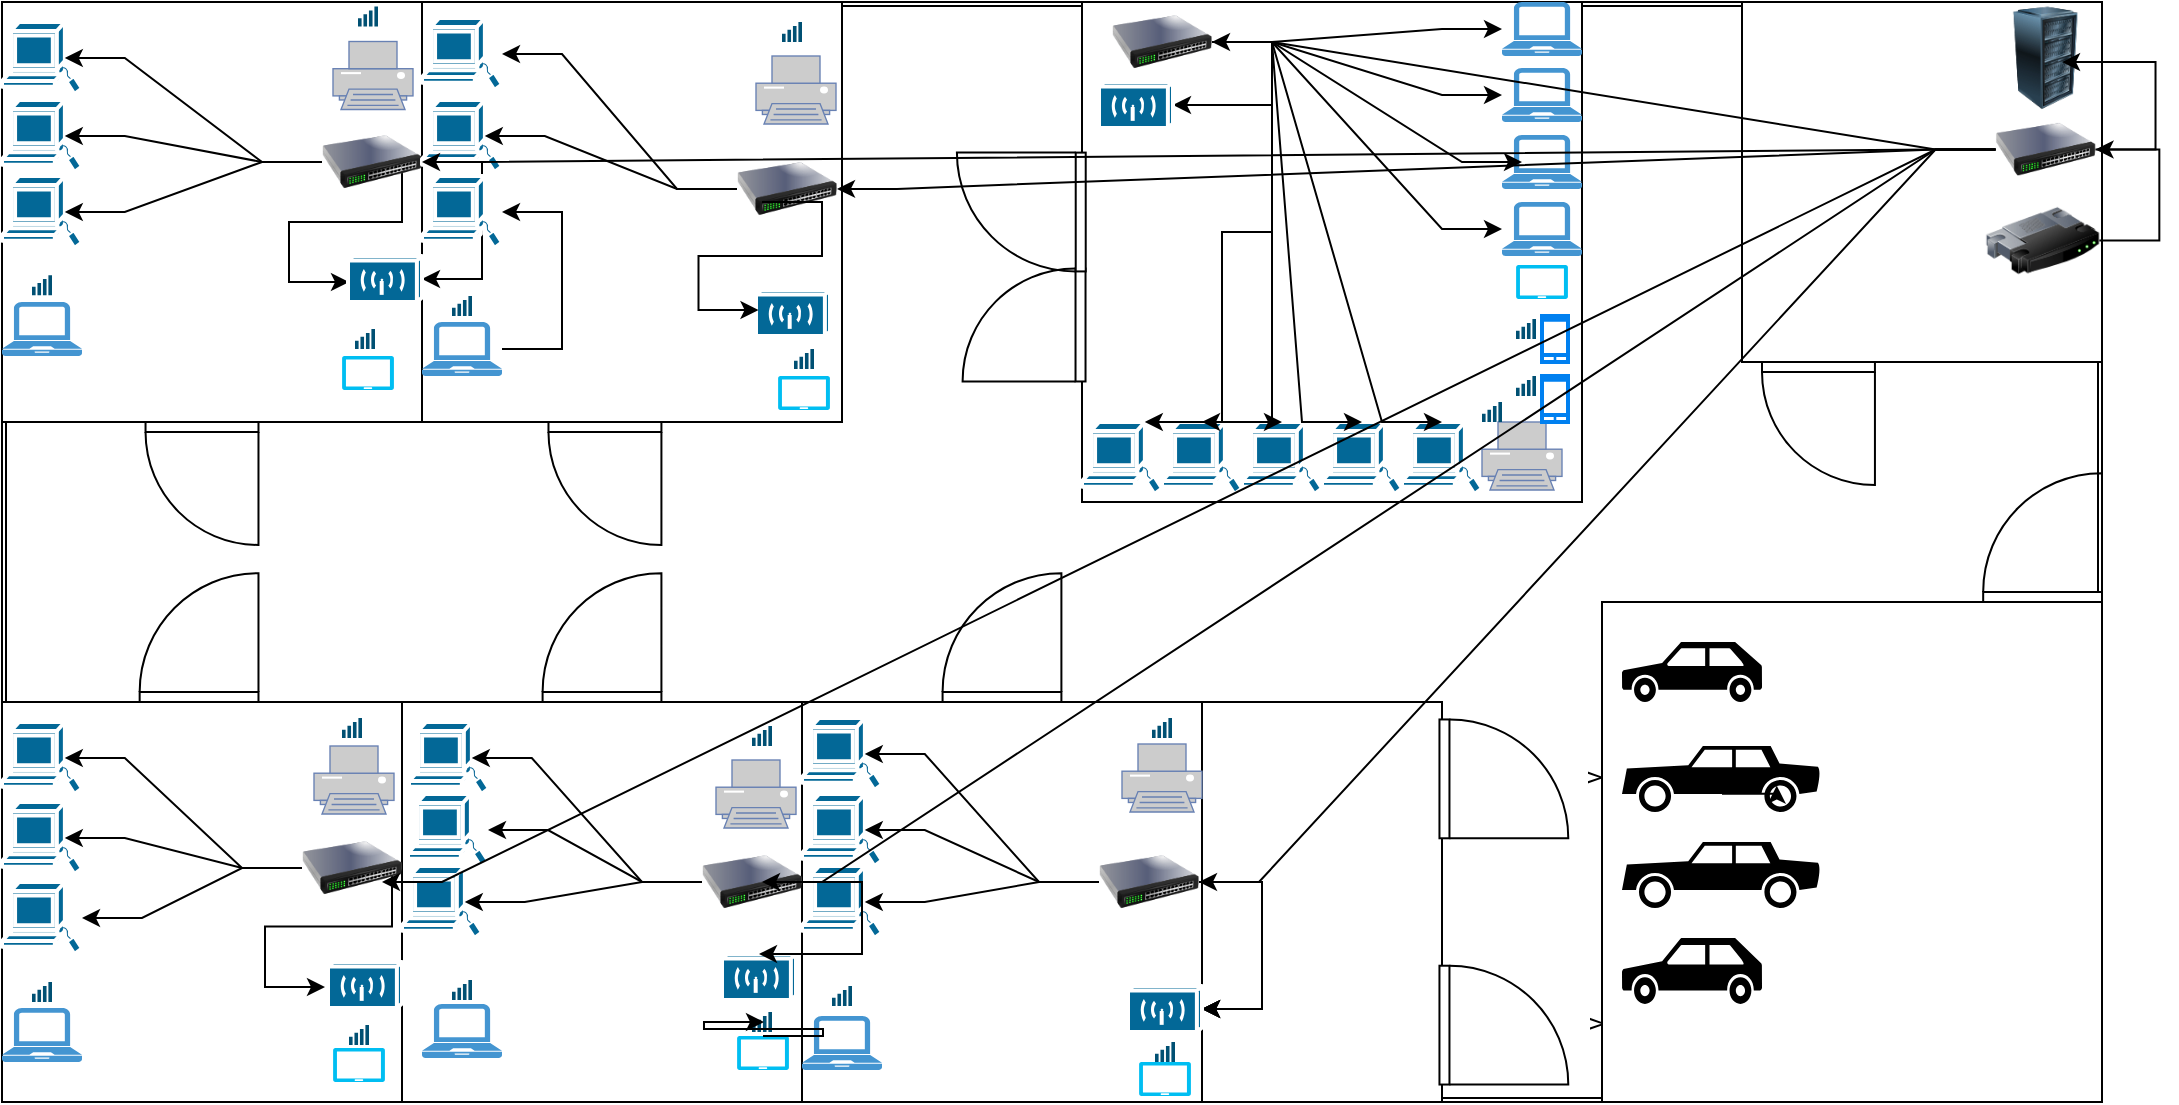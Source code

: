 <mxfile version="22.0.8" type="google">
  <diagram name="Page-1" id="7aIMYuHTMX1S-HnvlCWs">
    <mxGraphModel grid="1" page="1" gridSize="10" guides="1" tooltips="1" connect="1" arrows="1" fold="1" pageScale="1" pageWidth="827" pageHeight="1169" math="0" shadow="0">
      <root>
        <mxCell id="0" />
        <mxCell id="1" parent="0" />
        <mxCell id="0Bdln4vo-bALyRf50QNs-2" value="" style="shape=ext;double=1;rounded=0;whiteSpace=wrap;html=1;" vertex="1" parent="1">
          <mxGeometry y="500" width="1050" height="550" as="geometry" />
        </mxCell>
        <mxCell id="0Bdln4vo-bALyRf50QNs-12" value="" style="whiteSpace=wrap;html=1;aspect=fixed;" vertex="1" parent="1">
          <mxGeometry y="500" width="210" height="210" as="geometry" />
        </mxCell>
        <mxCell id="0Bdln4vo-bALyRf50QNs-21" value="" style="shape=mxgraph.cisco.computers_and_peripherals.sun_workstation;html=1;pointerEvents=1;dashed=0;fillColor=#036897;strokeColor=#ffffff;strokeWidth=2;verticalLabelPosition=bottom;verticalAlign=top;align=center;outlineConnect=0;" vertex="1" parent="1">
          <mxGeometry y="510" width="40" height="36" as="geometry" />
        </mxCell>
        <mxCell id="0Bdln4vo-bALyRf50QNs-30" value="" style="whiteSpace=wrap;html=1;aspect=fixed;" vertex="1" parent="1">
          <mxGeometry y="850" width="200" height="200" as="geometry" />
        </mxCell>
        <mxCell id="0Bdln4vo-bALyRf50QNs-31" value="" style="whiteSpace=wrap;html=1;aspect=fixed;" vertex="1" parent="1">
          <mxGeometry x="200" y="850" width="200" height="200" as="geometry" />
        </mxCell>
        <mxCell id="0Bdln4vo-bALyRf50QNs-32" value="" style="whiteSpace=wrap;html=1;aspect=fixed;" vertex="1" parent="1">
          <mxGeometry x="210" y="500" width="210" height="210" as="geometry" />
        </mxCell>
        <mxCell id="0Bdln4vo-bALyRf50QNs-33" value="" style="whiteSpace=wrap;html=1;aspect=fixed;" vertex="1" parent="1">
          <mxGeometry x="400" y="850" width="200" height="200" as="geometry" />
        </mxCell>
        <mxCell id="0Bdln4vo-bALyRf50QNs-34" value="" style="whiteSpace=wrap;html=1;aspect=fixed;" vertex="1" parent="1">
          <mxGeometry x="800" y="800" width="250" height="250" as="geometry" />
        </mxCell>
        <mxCell id="0Bdln4vo-bALyRf50QNs-35" value="" style="whiteSpace=wrap;html=1;aspect=fixed;" vertex="1" parent="1">
          <mxGeometry x="870" y="500" width="180" height="180" as="geometry" />
        </mxCell>
        <mxCell id="0Bdln4vo-bALyRf50QNs-36" value="" style="whiteSpace=wrap;html=1;aspect=fixed;" vertex="1" parent="1">
          <mxGeometry x="540" y="500" width="250" height="250" as="geometry" />
        </mxCell>
        <mxCell id="0Bdln4vo-bALyRf50QNs-37" value="" style="shape=mxgraph.cisco.computers_and_peripherals.sun_workstation;html=1;pointerEvents=1;dashed=0;fillColor=#036897;strokeColor=#ffffff;strokeWidth=2;verticalLabelPosition=bottom;verticalAlign=top;align=center;outlineConnect=0;" vertex="1" parent="1">
          <mxGeometry y="549" width="40" height="36" as="geometry" />
        </mxCell>
        <mxCell id="0Bdln4vo-bALyRf50QNs-38" value="" style="shape=mxgraph.cisco.computers_and_peripherals.sun_workstation;html=1;pointerEvents=1;dashed=0;fillColor=#036897;strokeColor=#ffffff;strokeWidth=2;verticalLabelPosition=bottom;verticalAlign=top;align=center;outlineConnect=0;" vertex="1" parent="1">
          <mxGeometry y="587" width="40" height="36" as="geometry" />
        </mxCell>
        <mxCell id="0Bdln4vo-bALyRf50QNs-40" value="" style="rounded=0;whiteSpace=wrap;html=1;" vertex="1" parent="1">
          <mxGeometry x="600" y="850" width="120" height="200" as="geometry" />
        </mxCell>
        <mxCell id="0Bdln4vo-bALyRf50QNs-41" value="" style="pointerEvents=1;shadow=0;dashed=0;html=1;strokeColor=none;fillColor=#4495D1;labelPosition=center;verticalLabelPosition=bottom;verticalAlign=top;align=center;outlineConnect=0;shape=mxgraph.veeam.laptop;" vertex="1" parent="1">
          <mxGeometry y="650" width="40" height="27" as="geometry" />
        </mxCell>
        <mxCell id="0Bdln4vo-bALyRf50QNs-42" value="" style="fontColor=#0066CC;verticalAlign=top;verticalLabelPosition=bottom;labelPosition=center;align=center;html=1;outlineConnect=0;fillColor=#CCCCCC;strokeColor=#6881B3;gradientColor=none;gradientDirection=north;strokeWidth=2;shape=mxgraph.networks.printer;" vertex="1" parent="1">
          <mxGeometry x="165.5" y="519.75" width="40" height="34" as="geometry" />
        </mxCell>
        <mxCell id="0Bdln4vo-bALyRf50QNs-159" value="" style="edgeStyle=entityRelationEdgeStyle;rounded=0;orthogonalLoop=1;jettySize=auto;html=1;" edge="1" parent="1">
          <mxGeometry relative="1" as="geometry">
            <mxPoint x="170" y="580" as="sourcePoint" />
            <mxPoint x="173.5" y="640" as="targetPoint" />
          </mxGeometry>
        </mxCell>
        <mxCell id="0Bdln4vo-bALyRf50QNs-166" value="" style="edgeStyle=entityRelationEdgeStyle;rounded=0;orthogonalLoop=1;jettySize=auto;html=1;" edge="1" parent="1" source="0Bdln4vo-bALyRf50QNs-43" target="0Bdln4vo-bALyRf50QNs-162">
          <mxGeometry relative="1" as="geometry" />
        </mxCell>
        <mxCell id="0Bdln4vo-bALyRf50QNs-43" value="" style="image;html=1;image=img/lib/clip_art/networking/Switch_128x128.png" vertex="1" parent="1">
          <mxGeometry x="160" y="560" width="50" height="40" as="geometry" />
        </mxCell>
        <mxCell id="0Bdln4vo-bALyRf50QNs-44" value="" style="shape=mxgraph.cisco.wireless.wireless_transport;html=1;pointerEvents=1;dashed=0;fillColor=#036897;strokeColor=#ffffff;strokeWidth=2;verticalLabelPosition=bottom;verticalAlign=top;align=center;outlineConnect=0;" vertex="1" parent="1">
          <mxGeometry x="163" y="980" width="37" height="23" as="geometry" />
        </mxCell>
        <mxCell id="0Bdln4vo-bALyRf50QNs-45" value="" style="verticalLabelPosition=bottom;html=1;verticalAlign=top;align=center;strokeColor=none;fillColor=#00BEF2;shape=mxgraph.azure.tablet;pointerEvents=1;" vertex="1" parent="1">
          <mxGeometry x="170" y="677" width="26" height="17" as="geometry" />
        </mxCell>
        <mxCell id="0Bdln4vo-bALyRf50QNs-48" value="" style="shape=mxgraph.cisco.computers_and_peripherals.sun_workstation;html=1;pointerEvents=1;dashed=0;fillColor=#036897;strokeColor=#ffffff;strokeWidth=2;verticalLabelPosition=bottom;verticalAlign=top;align=center;outlineConnect=0;" vertex="1" parent="1">
          <mxGeometry y="860" width="40" height="36" as="geometry" />
        </mxCell>
        <mxCell id="0Bdln4vo-bALyRf50QNs-49" value="" style="shape=mxgraph.cisco.computers_and_peripherals.sun_workstation;html=1;pointerEvents=1;dashed=0;fillColor=#036897;strokeColor=#ffffff;strokeWidth=2;verticalLabelPosition=bottom;verticalAlign=top;align=center;outlineConnect=0;" vertex="1" parent="1">
          <mxGeometry y="900" width="40" height="36" as="geometry" />
        </mxCell>
        <mxCell id="0Bdln4vo-bALyRf50QNs-50" value="" style="shape=mxgraph.cisco.computers_and_peripherals.sun_workstation;html=1;pointerEvents=1;dashed=0;fillColor=#036897;strokeColor=#ffffff;strokeWidth=2;verticalLabelPosition=bottom;verticalAlign=top;align=center;outlineConnect=0;" vertex="1" parent="1">
          <mxGeometry y="940" width="40" height="36" as="geometry" />
        </mxCell>
        <mxCell id="0Bdln4vo-bALyRf50QNs-51" value="" style="pointerEvents=1;shadow=0;dashed=0;html=1;strokeColor=none;fillColor=#4495D1;labelPosition=center;verticalLabelPosition=bottom;verticalAlign=top;align=center;outlineConnect=0;shape=mxgraph.veeam.laptop;" vertex="1" parent="1">
          <mxGeometry y="1003" width="40" height="27" as="geometry" />
        </mxCell>
        <mxCell id="0Bdln4vo-bALyRf50QNs-52" value="" style="fontColor=#0066CC;verticalAlign=top;verticalLabelPosition=bottom;labelPosition=center;align=center;html=1;outlineConnect=0;fillColor=#CCCCCC;strokeColor=#6881B3;gradientColor=none;gradientDirection=north;strokeWidth=2;shape=mxgraph.networks.printer;" vertex="1" parent="1">
          <mxGeometry x="156" y="872" width="40" height="34" as="geometry" />
        </mxCell>
        <mxCell id="0Bdln4vo-bALyRf50QNs-167" style="edgeStyle=entityRelationEdgeStyle;rounded=0;orthogonalLoop=1;jettySize=auto;html=1;" edge="1" parent="1" source="0Bdln4vo-bALyRf50QNs-53" target="0Bdln4vo-bALyRf50QNs-50">
          <mxGeometry relative="1" as="geometry" />
        </mxCell>
        <mxCell id="0Bdln4vo-bALyRf50QNs-173" value="" style="edgeStyle=entityRelationEdgeStyle;rounded=0;orthogonalLoop=1;jettySize=auto;html=1;exitX=0.5;exitY=1;exitDx=0;exitDy=0;" edge="1" parent="1">
          <mxGeometry relative="1" as="geometry">
            <mxPoint x="165" y="932" as="sourcePoint" />
            <mxPoint x="161.5" y="992.5" as="targetPoint" />
          </mxGeometry>
        </mxCell>
        <mxCell id="0Bdln4vo-bALyRf50QNs-53" value="" style="image;html=1;image=img/lib/clip_art/networking/Switch_128x128.png" vertex="1" parent="1">
          <mxGeometry x="150" y="913" width="50" height="40" as="geometry" />
        </mxCell>
        <mxCell id="0Bdln4vo-bALyRf50QNs-57" value="" style="verticalLabelPosition=bottom;html=1;verticalAlign=top;align=center;strokeColor=none;fillColor=#00BEF2;shape=mxgraph.azure.tablet;pointerEvents=1;" vertex="1" parent="1">
          <mxGeometry x="165.5" y="1023" width="26" height="17" as="geometry" />
        </mxCell>
        <mxCell id="0Bdln4vo-bALyRf50QNs-58" value="" style="shape=mxgraph.cisco.computers_and_peripherals.sun_workstation;html=1;pointerEvents=1;dashed=0;fillColor=#036897;strokeColor=#ffffff;strokeWidth=2;verticalLabelPosition=bottom;verticalAlign=top;align=center;outlineConnect=0;" vertex="1" parent="1">
          <mxGeometry x="210" y="508" width="40" height="36" as="geometry" />
        </mxCell>
        <mxCell id="0Bdln4vo-bALyRf50QNs-59" value="" style="shape=mxgraph.cisco.computers_and_peripherals.sun_workstation;html=1;pointerEvents=1;dashed=0;fillColor=#036897;strokeColor=#ffffff;strokeWidth=2;verticalLabelPosition=bottom;verticalAlign=top;align=center;outlineConnect=0;" vertex="1" parent="1">
          <mxGeometry x="210" y="549" width="40" height="36" as="geometry" />
        </mxCell>
        <mxCell id="0Bdln4vo-bALyRf50QNs-60" value="" style="shape=mxgraph.cisco.computers_and_peripherals.sun_workstation;html=1;pointerEvents=1;dashed=0;fillColor=#036897;strokeColor=#ffffff;strokeWidth=2;verticalLabelPosition=bottom;verticalAlign=top;align=center;outlineConnect=0;" vertex="1" parent="1">
          <mxGeometry x="210" y="587" width="40" height="36" as="geometry" />
        </mxCell>
        <mxCell id="0Bdln4vo-bALyRf50QNs-229" value="" style="edgeStyle=entityRelationEdgeStyle;rounded=0;orthogonalLoop=1;jettySize=auto;html=1;" edge="1" parent="1" source="0Bdln4vo-bALyRf50QNs-61" target="0Bdln4vo-bALyRf50QNs-60">
          <mxGeometry relative="1" as="geometry" />
        </mxCell>
        <mxCell id="0Bdln4vo-bALyRf50QNs-61" value="" style="pointerEvents=1;shadow=0;dashed=0;html=1;strokeColor=none;fillColor=#4495D1;labelPosition=center;verticalLabelPosition=bottom;verticalAlign=top;align=center;outlineConnect=0;shape=mxgraph.veeam.laptop;" vertex="1" parent="1">
          <mxGeometry x="210" y="660" width="40" height="27" as="geometry" />
        </mxCell>
        <mxCell id="0Bdln4vo-bALyRf50QNs-62" value="" style="fontColor=#0066CC;verticalAlign=top;verticalLabelPosition=bottom;labelPosition=center;align=center;html=1;outlineConnect=0;fillColor=#CCCCCC;strokeColor=#6881B3;gradientColor=none;gradientDirection=north;strokeWidth=2;shape=mxgraph.networks.printer;" vertex="1" parent="1">
          <mxGeometry x="377" y="527" width="40" height="34" as="geometry" />
        </mxCell>
        <mxCell id="0Bdln4vo-bALyRf50QNs-174" style="edgeStyle=entityRelationEdgeStyle;rounded=0;orthogonalLoop=1;jettySize=auto;html=1;" edge="1" parent="1" source="0Bdln4vo-bALyRf50QNs-63" target="0Bdln4vo-bALyRf50QNs-58">
          <mxGeometry relative="1" as="geometry" />
        </mxCell>
        <mxCell id="0Bdln4vo-bALyRf50QNs-63" value="" style="image;html=1;image=img/lib/clip_art/networking/Switch_128x128.png" vertex="1" parent="1">
          <mxGeometry x="367.5" y="573.44" width="50" height="40" as="geometry" />
        </mxCell>
        <mxCell id="0Bdln4vo-bALyRf50QNs-64" value="" style="shape=mxgraph.cisco.wireless.wireless_transport;html=1;pointerEvents=1;dashed=0;fillColor=#036897;strokeColor=#ffffff;strokeWidth=2;verticalLabelPosition=bottom;verticalAlign=top;align=center;outlineConnect=0;" vertex="1" parent="1">
          <mxGeometry x="377" y="644" width="37" height="23" as="geometry" />
        </mxCell>
        <mxCell id="0Bdln4vo-bALyRf50QNs-65" value="" style="verticalLabelPosition=bottom;html=1;verticalAlign=top;align=center;strokeColor=none;fillColor=#00BEF2;shape=mxgraph.azure.tablet;pointerEvents=1;" vertex="1" parent="1">
          <mxGeometry x="388" y="687" width="26" height="17" as="geometry" />
        </mxCell>
        <mxCell id="0Bdln4vo-bALyRf50QNs-66" value="" style="shape=mxgraph.cisco.computers_and_peripherals.sun_workstation;html=1;pointerEvents=1;dashed=0;fillColor=#036897;strokeColor=#ffffff;strokeWidth=2;verticalLabelPosition=bottom;verticalAlign=top;align=center;outlineConnect=0;" vertex="1" parent="1">
          <mxGeometry x="203.5" y="860" width="40" height="36" as="geometry" />
        </mxCell>
        <mxCell id="0Bdln4vo-bALyRf50QNs-67" value="" style="shape=mxgraph.cisco.computers_and_peripherals.sun_workstation;html=1;pointerEvents=1;dashed=0;fillColor=#036897;strokeColor=#ffffff;strokeWidth=2;verticalLabelPosition=bottom;verticalAlign=top;align=center;outlineConnect=0;" vertex="1" parent="1">
          <mxGeometry x="203" y="896" width="40" height="36" as="geometry" />
        </mxCell>
        <mxCell id="0Bdln4vo-bALyRf50QNs-68" value="" style="shape=mxgraph.cisco.computers_and_peripherals.sun_workstation;html=1;pointerEvents=1;dashed=0;fillColor=#036897;strokeColor=#ffffff;strokeWidth=2;verticalLabelPosition=bottom;verticalAlign=top;align=center;outlineConnect=0;" vertex="1" parent="1">
          <mxGeometry x="200" y="932" width="40" height="36" as="geometry" />
        </mxCell>
        <mxCell id="0Bdln4vo-bALyRf50QNs-69" value="" style="pointerEvents=1;shadow=0;dashed=0;html=1;strokeColor=none;fillColor=#4495D1;labelPosition=center;verticalLabelPosition=bottom;verticalAlign=top;align=center;outlineConnect=0;shape=mxgraph.veeam.laptop;" vertex="1" parent="1">
          <mxGeometry x="210" y="1001" width="40" height="27" as="geometry" />
        </mxCell>
        <mxCell id="0Bdln4vo-bALyRf50QNs-70" value="" style="fontColor=#0066CC;verticalAlign=top;verticalLabelPosition=bottom;labelPosition=center;align=center;html=1;outlineConnect=0;fillColor=#CCCCCC;strokeColor=#6881B3;gradientColor=none;gradientDirection=north;strokeWidth=2;shape=mxgraph.networks.printer;" vertex="1" parent="1">
          <mxGeometry x="357" y="879" width="40" height="34" as="geometry" />
        </mxCell>
        <mxCell id="0Bdln4vo-bALyRf50QNs-217" style="edgeStyle=entityRelationEdgeStyle;rounded=0;orthogonalLoop=1;jettySize=auto;html=1;" edge="1" parent="1" source="0Bdln4vo-bALyRf50QNs-71" target="0Bdln4vo-bALyRf50QNs-67">
          <mxGeometry relative="1" as="geometry" />
        </mxCell>
        <mxCell id="0Bdln4vo-bALyRf50QNs-71" value="" style="image;html=1;image=img/lib/clip_art/networking/Switch_128x128.png" vertex="1" parent="1">
          <mxGeometry x="350" y="920" width="50" height="40" as="geometry" />
        </mxCell>
        <mxCell id="0Bdln4vo-bALyRf50QNs-72" value="" style="shape=mxgraph.cisco.wireless.wireless_transport;html=1;pointerEvents=1;dashed=0;fillColor=#036897;strokeColor=#ffffff;strokeWidth=2;verticalLabelPosition=bottom;verticalAlign=top;align=center;outlineConnect=0;" vertex="1" parent="1">
          <mxGeometry x="360" y="976" width="37" height="23" as="geometry" />
        </mxCell>
        <mxCell id="0Bdln4vo-bALyRf50QNs-73" value="" style="verticalLabelPosition=bottom;html=1;verticalAlign=top;align=center;strokeColor=none;fillColor=#00BEF2;shape=mxgraph.azure.tablet;pointerEvents=1;" vertex="1" parent="1">
          <mxGeometry x="367.5" y="1017" width="26" height="17" as="geometry" />
        </mxCell>
        <mxCell id="0Bdln4vo-bALyRf50QNs-74" value="" style="shape=mxgraph.cisco.computers_and_peripherals.sun_workstation;html=1;pointerEvents=1;dashed=0;fillColor=#036897;strokeColor=#ffffff;strokeWidth=2;verticalLabelPosition=bottom;verticalAlign=top;align=center;outlineConnect=0;" vertex="1" parent="1">
          <mxGeometry x="400" y="858" width="40" height="36" as="geometry" />
        </mxCell>
        <mxCell id="0Bdln4vo-bALyRf50QNs-76" value="" style="shape=mxgraph.cisco.computers_and_peripherals.sun_workstation;html=1;pointerEvents=1;dashed=0;fillColor=#036897;strokeColor=#ffffff;strokeWidth=2;verticalLabelPosition=bottom;verticalAlign=top;align=center;outlineConnect=0;" vertex="1" parent="1">
          <mxGeometry x="400" y="896" width="40" height="36" as="geometry" />
        </mxCell>
        <mxCell id="0Bdln4vo-bALyRf50QNs-77" value="" style="shape=mxgraph.cisco.computers_and_peripherals.sun_workstation;html=1;pointerEvents=1;dashed=0;fillColor=#036897;strokeColor=#ffffff;strokeWidth=2;verticalLabelPosition=bottom;verticalAlign=top;align=center;outlineConnect=0;" vertex="1" parent="1">
          <mxGeometry x="400" y="932" width="40" height="36" as="geometry" />
        </mxCell>
        <mxCell id="0Bdln4vo-bALyRf50QNs-78" value="" style="pointerEvents=1;shadow=0;dashed=0;html=1;strokeColor=none;fillColor=#4495D1;labelPosition=center;verticalLabelPosition=bottom;verticalAlign=top;align=center;outlineConnect=0;shape=mxgraph.veeam.laptop;" vertex="1" parent="1">
          <mxGeometry x="400" y="1007" width="40" height="27" as="geometry" />
        </mxCell>
        <mxCell id="0Bdln4vo-bALyRf50QNs-79" value="" style="fontColor=#0066CC;verticalAlign=top;verticalLabelPosition=bottom;labelPosition=center;align=center;html=1;outlineConnect=0;fillColor=#CCCCCC;strokeColor=#6881B3;gradientColor=none;gradientDirection=north;strokeWidth=2;shape=mxgraph.networks.printer;" vertex="1" parent="1">
          <mxGeometry x="560" y="871" width="40" height="34" as="geometry" />
        </mxCell>
        <mxCell id="0Bdln4vo-bALyRf50QNs-203" style="edgeStyle=entityRelationEdgeStyle;rounded=0;orthogonalLoop=1;jettySize=auto;html=1;" edge="1" parent="1" source="0Bdln4vo-bALyRf50QNs-80" target="0Bdln4vo-bALyRf50QNs-81">
          <mxGeometry relative="1" as="geometry" />
        </mxCell>
        <mxCell id="0Bdln4vo-bALyRf50QNs-204" style="edgeStyle=entityRelationEdgeStyle;rounded=0;orthogonalLoop=1;jettySize=auto;html=1;" edge="1" parent="1" source="0Bdln4vo-bALyRf50QNs-80" target="0Bdln4vo-bALyRf50QNs-81">
          <mxGeometry relative="1" as="geometry" />
        </mxCell>
        <mxCell id="0Bdln4vo-bALyRf50QNs-205" style="edgeStyle=entityRelationEdgeStyle;rounded=0;orthogonalLoop=1;jettySize=auto;html=1;" edge="1" parent="1" source="0Bdln4vo-bALyRf50QNs-80" target="0Bdln4vo-bALyRf50QNs-81">
          <mxGeometry relative="1" as="geometry" />
        </mxCell>
        <mxCell id="0Bdln4vo-bALyRf50QNs-206" style="edgeStyle=entityRelationEdgeStyle;rounded=0;orthogonalLoop=1;jettySize=auto;html=1;" edge="1" parent="1" source="0Bdln4vo-bALyRf50QNs-80" target="0Bdln4vo-bALyRf50QNs-81">
          <mxGeometry relative="1" as="geometry" />
        </mxCell>
        <mxCell id="0Bdln4vo-bALyRf50QNs-80" value="" style="image;html=1;image=img/lib/clip_art/networking/Switch_128x128.png" vertex="1" parent="1">
          <mxGeometry x="548.5" y="920" width="50" height="40" as="geometry" />
        </mxCell>
        <mxCell id="0Bdln4vo-bALyRf50QNs-81" value="" style="shape=mxgraph.cisco.wireless.wireless_transport;html=1;pointerEvents=1;dashed=0;fillColor=#036897;strokeColor=#ffffff;strokeWidth=2;verticalLabelPosition=bottom;verticalAlign=top;align=center;outlineConnect=0;" vertex="1" parent="1">
          <mxGeometry x="563" y="992" width="37" height="23" as="geometry" />
        </mxCell>
        <mxCell id="0Bdln4vo-bALyRf50QNs-82" value="" style="verticalLabelPosition=bottom;html=1;verticalAlign=top;align=center;strokeColor=none;fillColor=#00BEF2;shape=mxgraph.azure.tablet;pointerEvents=1;" vertex="1" parent="1">
          <mxGeometry x="568.5" y="1030" width="26" height="17" as="geometry" />
        </mxCell>
        <mxCell id="0Bdln4vo-bALyRf50QNs-84" value="" style="shape=mxgraph.signs.transportation.car_3;html=1;pointerEvents=1;fillColor=#000000;strokeColor=none;verticalLabelPosition=bottom;verticalAlign=top;align=center;" vertex="1" parent="1">
          <mxGeometry x="810" y="820" width="70" height="30" as="geometry" />
        </mxCell>
        <mxCell id="0Bdln4vo-bALyRf50QNs-85" value="" style="shape=mxgraph.signs.transportation.car_2;html=1;pointerEvents=1;fillColor=#000000;strokeColor=none;verticalLabelPosition=bottom;verticalAlign=top;align=center;" vertex="1" parent="1">
          <mxGeometry x="810" y="872" width="100" height="33" as="geometry" />
        </mxCell>
        <mxCell id="0Bdln4vo-bALyRf50QNs-86" value="" style="shape=mxgraph.signs.transportation.car_2;html=1;pointerEvents=1;fillColor=#000000;strokeColor=none;verticalLabelPosition=bottom;verticalAlign=top;align=center;" vertex="1" parent="1">
          <mxGeometry x="810" y="920" width="100" height="33" as="geometry" />
        </mxCell>
        <mxCell id="0Bdln4vo-bALyRf50QNs-87" style="edgeStyle=orthogonalEdgeStyle;rounded=0;orthogonalLoop=1;jettySize=auto;html=1;exitX=0.5;exitY=0.725;exitDx=0;exitDy=0;exitPerimeter=0;entryX=0.774;entryY=0.6;entryDx=0;entryDy=0;entryPerimeter=0;" edge="1" parent="1" source="0Bdln4vo-bALyRf50QNs-85" target="0Bdln4vo-bALyRf50QNs-85">
          <mxGeometry relative="1" as="geometry" />
        </mxCell>
        <mxCell id="0Bdln4vo-bALyRf50QNs-89" value="" style="shape=mxgraph.signs.transportation.car_3;html=1;pointerEvents=1;fillColor=#000000;strokeColor=none;verticalLabelPosition=bottom;verticalAlign=top;align=center;" vertex="1" parent="1">
          <mxGeometry x="810" y="968" width="70" height="33" as="geometry" />
        </mxCell>
        <mxCell id="0Bdln4vo-bALyRf50QNs-93" value="" style="verticalLabelPosition=bottom;html=1;verticalAlign=top;align=center;shape=mxgraph.floorplan.doorLeft;aspect=fixed;rotation=-180;" vertex="1" parent="1">
          <mxGeometry x="68.83" y="786.87" width="59.41" height="63.13" as="geometry" />
        </mxCell>
        <mxCell id="0Bdln4vo-bALyRf50QNs-94" value="" style="verticalLabelPosition=bottom;html=1;verticalAlign=top;align=center;shape=mxgraph.floorplan.doorRight;aspect=fixed;" vertex="1" parent="1">
          <mxGeometry x="71.77" y="710" width="56.47" height="60" as="geometry" />
        </mxCell>
        <mxCell id="0Bdln4vo-bALyRf50QNs-95" value="" style="verticalLabelPosition=bottom;html=1;verticalAlign=top;align=center;shape=mxgraph.floorplan.doorLeft;aspect=fixed;rotation=-180;" vertex="1" parent="1">
          <mxGeometry x="270.3" y="786.87" width="59.41" height="63.13" as="geometry" />
        </mxCell>
        <mxCell id="0Bdln4vo-bALyRf50QNs-96" value="" style="verticalLabelPosition=bottom;html=1;verticalAlign=top;align=center;shape=mxgraph.floorplan.doorLeft;aspect=fixed;rotation=-180;" vertex="1" parent="1">
          <mxGeometry x="470.29" y="786.87" width="59.41" height="63.13" as="geometry" />
        </mxCell>
        <mxCell id="0Bdln4vo-bALyRf50QNs-97" value="" style="verticalLabelPosition=bottom;html=1;verticalAlign=top;align=center;shape=mxgraph.floorplan.doorRight;aspect=fixed;" vertex="1" parent="1">
          <mxGeometry x="273.24" y="710" width="56.47" height="60" as="geometry" />
        </mxCell>
        <mxCell id="0Bdln4vo-bALyRf50QNs-99" value="" style="verticalLabelPosition=bottom;html=1;verticalAlign=top;align=center;shape=mxgraph.floorplan.doorRight;aspect=fixed;" vertex="1" parent="1">
          <mxGeometry x="880" y="680" width="56.47" height="60" as="geometry" />
        </mxCell>
        <mxCell id="0Bdln4vo-bALyRf50QNs-100" value="" style="verticalLabelPosition=bottom;html=1;verticalAlign=top;align=center;shape=mxgraph.floorplan.doorLeft;aspect=fixed;rotation=-180;" vertex="1" parent="1">
          <mxGeometry x="990.59" y="736.87" width="59.41" height="63.13" as="geometry" />
        </mxCell>
        <mxCell id="0Bdln4vo-bALyRf50QNs-101" value="" style="verticalLabelPosition=bottom;html=1;verticalAlign=top;align=center;shape=mxgraph.floorplan.doorRight;aspect=fixed;rotation=90;" vertex="1" parent="1">
          <mxGeometry x="483.53" y="631.5" width="56.47" height="60" as="geometry" />
        </mxCell>
        <mxCell id="0Bdln4vo-bALyRf50QNs-105" value="" style="verticalLabelPosition=bottom;html=1;verticalAlign=top;align=center;shape=mxgraph.floorplan.doorLeft;aspect=fixed;rotation=90;" vertex="1" parent="1">
          <mxGeometry x="480.59" y="573.44" width="59.41" height="63.13" as="geometry" />
        </mxCell>
        <mxCell id="0Bdln4vo-bALyRf50QNs-106" value="" style="shape=mxgraph.cisco.computers_and_peripherals.sun_workstation;html=1;pointerEvents=1;dashed=0;fillColor=#036897;strokeColor=#ffffff;strokeWidth=2;verticalLabelPosition=bottom;verticalAlign=top;align=center;outlineConnect=0;" vertex="1" parent="1">
          <mxGeometry x="700" y="710" width="40" height="36" as="geometry" />
        </mxCell>
        <mxCell id="0Bdln4vo-bALyRf50QNs-107" value="" style="shape=mxgraph.cisco.computers_and_peripherals.sun_workstation;html=1;pointerEvents=1;dashed=0;fillColor=#036897;strokeColor=#ffffff;strokeWidth=2;verticalLabelPosition=bottom;verticalAlign=top;align=center;outlineConnect=0;" vertex="1" parent="1">
          <mxGeometry x="660" y="710" width="40" height="36" as="geometry" />
        </mxCell>
        <mxCell id="0Bdln4vo-bALyRf50QNs-108" value="" style="shape=mxgraph.cisco.computers_and_peripherals.sun_workstation;html=1;pointerEvents=1;dashed=0;fillColor=#036897;strokeColor=#ffffff;strokeWidth=2;verticalLabelPosition=bottom;verticalAlign=top;align=center;outlineConnect=0;" vertex="1" parent="1">
          <mxGeometry x="620" y="710" width="40" height="36" as="geometry" />
        </mxCell>
        <mxCell id="0Bdln4vo-bALyRf50QNs-109" value="" style="shape=mxgraph.cisco.computers_and_peripherals.sun_workstation;html=1;pointerEvents=1;dashed=0;fillColor=#036897;strokeColor=#ffffff;strokeWidth=2;verticalLabelPosition=bottom;verticalAlign=top;align=center;outlineConnect=0;" vertex="1" parent="1">
          <mxGeometry x="580" y="710" width="40" height="36" as="geometry" />
        </mxCell>
        <mxCell id="0Bdln4vo-bALyRf50QNs-110" value="" style="shape=mxgraph.cisco.computers_and_peripherals.sun_workstation;html=1;pointerEvents=1;dashed=0;fillColor=#036897;strokeColor=#ffffff;strokeWidth=2;verticalLabelPosition=bottom;verticalAlign=top;align=center;outlineConnect=0;" vertex="1" parent="1">
          <mxGeometry x="540" y="710" width="40" height="36" as="geometry" />
        </mxCell>
        <mxCell id="0Bdln4vo-bALyRf50QNs-112" value="" style="fontColor=#0066CC;verticalAlign=top;verticalLabelPosition=bottom;labelPosition=center;align=center;html=1;outlineConnect=0;fillColor=#CCCCCC;strokeColor=#6881B3;gradientColor=none;gradientDirection=north;strokeWidth=2;shape=mxgraph.networks.printer;" vertex="1" parent="1">
          <mxGeometry x="740" y="710" width="40" height="34" as="geometry" />
        </mxCell>
        <mxCell id="0Bdln4vo-bALyRf50QNs-113" value="" style="pointerEvents=1;shadow=0;dashed=0;html=1;strokeColor=none;fillColor=#4495D1;labelPosition=center;verticalLabelPosition=bottom;verticalAlign=top;align=center;outlineConnect=0;shape=mxgraph.veeam.laptop;" vertex="1" parent="1">
          <mxGeometry x="750" y="500" width="40" height="27" as="geometry" />
        </mxCell>
        <mxCell id="0Bdln4vo-bALyRf50QNs-114" value="" style="pointerEvents=1;shadow=0;dashed=0;html=1;strokeColor=none;fillColor=#4495D1;labelPosition=center;verticalLabelPosition=bottom;verticalAlign=top;align=center;outlineConnect=0;shape=mxgraph.veeam.laptop;" vertex="1" parent="1">
          <mxGeometry x="750" y="533" width="40" height="27" as="geometry" />
        </mxCell>
        <mxCell id="0Bdln4vo-bALyRf50QNs-115" value="" style="pointerEvents=1;shadow=0;dashed=0;html=1;strokeColor=none;fillColor=#4495D1;labelPosition=center;verticalLabelPosition=bottom;verticalAlign=top;align=center;outlineConnect=0;shape=mxgraph.veeam.laptop;" vertex="1" parent="1">
          <mxGeometry x="750" y="566.5" width="40" height="27" as="geometry" />
        </mxCell>
        <mxCell id="0Bdln4vo-bALyRf50QNs-116" value="" style="pointerEvents=1;shadow=0;dashed=0;html=1;strokeColor=none;fillColor=#4495D1;labelPosition=center;verticalLabelPosition=bottom;verticalAlign=top;align=center;outlineConnect=0;shape=mxgraph.veeam.laptop;" vertex="1" parent="1">
          <mxGeometry x="750" y="600" width="40" height="27" as="geometry" />
        </mxCell>
        <mxCell id="0Bdln4vo-bALyRf50QNs-117" value="v" style="verticalLabelPosition=bottom;html=1;verticalAlign=top;align=center;shape=mxgraph.floorplan.doorLeft;aspect=fixed;rotation=-90;" vertex="1" parent="1">
          <mxGeometry x="720.59" y="856.87" width="59.41" height="63.13" as="geometry" />
        </mxCell>
        <mxCell id="0Bdln4vo-bALyRf50QNs-118" value="v" style="verticalLabelPosition=bottom;html=1;verticalAlign=top;align=center;shape=mxgraph.floorplan.doorLeft;aspect=fixed;rotation=-90;" vertex="1" parent="1">
          <mxGeometry x="720.59" y="980.0" width="59.41" height="63.13" as="geometry" />
        </mxCell>
        <mxCell id="0Bdln4vo-bALyRf50QNs-120" value="" style="shape=image;html=1;verticalAlign=top;verticalLabelPosition=bottom;labelBackgroundColor=#ffffff;imageAspect=0;aspect=fixed;image=https://cdn4.iconfinder.com/data/icons/aiga-symbol-signs/612/aiga_toilet_women_bg-128.png" vertex="1" parent="1">
          <mxGeometry x="636.5" y="976" width="47" height="47" as="geometry" />
        </mxCell>
        <mxCell id="0Bdln4vo-bALyRf50QNs-121" value="" style="shape=image;html=1;verticalAlign=top;verticalLabelPosition=bottom;labelBackgroundColor=#ffffff;imageAspect=0;aspect=fixed;image=https://cdn4.iconfinder.com/data/icons/aiga-symbol-signs/612/aiga_toilet_men_bg-128.png" vertex="1" parent="1">
          <mxGeometry x="635.5" y="872" width="48" height="48" as="geometry" />
        </mxCell>
        <mxCell id="0Bdln4vo-bALyRf50QNs-122" value="" style="verticalLabelPosition=bottom;html=1;verticalAlign=top;align=center;strokeColor=none;fillColor=#00BEF2;shape=mxgraph.azure.tablet;pointerEvents=1;" vertex="1" parent="1">
          <mxGeometry x="757" y="631.5" width="26" height="17" as="geometry" />
        </mxCell>
        <mxCell id="0Bdln4vo-bALyRf50QNs-123" value="" style="html=1;verticalLabelPosition=bottom;align=center;labelBackgroundColor=#ffffff;verticalAlign=top;strokeWidth=2;strokeColor=#0080F0;shadow=0;dashed=0;shape=mxgraph.ios7.icons.smartphone;" vertex="1" parent="1">
          <mxGeometry x="770" y="657" width="13" height="23" as="geometry" />
        </mxCell>
        <mxCell id="0Bdln4vo-bALyRf50QNs-124" value="" style="html=1;verticalLabelPosition=bottom;align=center;labelBackgroundColor=#ffffff;verticalAlign=top;strokeWidth=2;strokeColor=#0080F0;shadow=0;dashed=0;shape=mxgraph.ios7.icons.smartphone;" vertex="1" parent="1">
          <mxGeometry x="770" y="687" width="13" height="23" as="geometry" />
        </mxCell>
        <mxCell id="0Bdln4vo-bALyRf50QNs-193" style="edgeStyle=entityRelationEdgeStyle;rounded=0;orthogonalLoop=1;jettySize=auto;html=1;" edge="1" parent="1" source="0Bdln4vo-bALyRf50QNs-125" target="0Bdln4vo-bALyRf50QNs-113">
          <mxGeometry relative="1" as="geometry" />
        </mxCell>
        <mxCell id="0Bdln4vo-bALyRf50QNs-194" style="edgeStyle=entityRelationEdgeStyle;rounded=0;orthogonalLoop=1;jettySize=auto;html=1;" edge="1" parent="1" source="0Bdln4vo-bALyRf50QNs-125" target="0Bdln4vo-bALyRf50QNs-114">
          <mxGeometry relative="1" as="geometry" />
        </mxCell>
        <mxCell id="0Bdln4vo-bALyRf50QNs-195" style="edgeStyle=entityRelationEdgeStyle;rounded=0;orthogonalLoop=1;jettySize=auto;html=1;" edge="1" parent="1" source="0Bdln4vo-bALyRf50QNs-125">
          <mxGeometry relative="1" as="geometry">
            <mxPoint x="760" y="580" as="targetPoint" />
          </mxGeometry>
        </mxCell>
        <mxCell id="0Bdln4vo-bALyRf50QNs-196" style="edgeStyle=entityRelationEdgeStyle;rounded=0;orthogonalLoop=1;jettySize=auto;html=1;" edge="1" parent="1" source="0Bdln4vo-bALyRf50QNs-125" target="0Bdln4vo-bALyRf50QNs-116">
          <mxGeometry relative="1" as="geometry" />
        </mxCell>
        <mxCell id="0Bdln4vo-bALyRf50QNs-198" style="edgeStyle=entityRelationEdgeStyle;rounded=0;orthogonalLoop=1;jettySize=auto;html=1;" edge="1" parent="1" source="0Bdln4vo-bALyRf50QNs-125" target="0Bdln4vo-bALyRf50QNs-126">
          <mxGeometry relative="1" as="geometry" />
        </mxCell>
        <mxCell id="0Bdln4vo-bALyRf50QNs-125" value="" style="image;html=1;image=img/lib/clip_art/networking/Switch_128x128.png" vertex="1" parent="1">
          <mxGeometry x="555" y="500" width="50" height="40" as="geometry" />
        </mxCell>
        <mxCell id="0Bdln4vo-bALyRf50QNs-126" value="" style="shape=mxgraph.cisco.wireless.wireless_transport;html=1;pointerEvents=1;dashed=0;fillColor=#036897;strokeColor=#ffffff;strokeWidth=2;verticalLabelPosition=bottom;verticalAlign=top;align=center;outlineConnect=0;" vertex="1" parent="1">
          <mxGeometry x="548.5" y="540" width="37" height="23" as="geometry" />
        </mxCell>
        <mxCell id="0Bdln4vo-bALyRf50QNs-180" style="edgeStyle=entityRelationEdgeStyle;rounded=0;orthogonalLoop=1;jettySize=auto;html=1;" edge="1" parent="1" source="0Bdln4vo-bALyRf50QNs-127" target="0Bdln4vo-bALyRf50QNs-43">
          <mxGeometry relative="1" as="geometry" />
        </mxCell>
        <mxCell id="0Bdln4vo-bALyRf50QNs-181" style="edgeStyle=entityRelationEdgeStyle;rounded=0;orthogonalLoop=1;jettySize=auto;html=1;entryX=1;entryY=0.5;entryDx=0;entryDy=0;" edge="1" parent="1" source="0Bdln4vo-bALyRf50QNs-127" target="0Bdln4vo-bALyRf50QNs-63">
          <mxGeometry relative="1" as="geometry" />
        </mxCell>
        <mxCell id="0Bdln4vo-bALyRf50QNs-182" style="edgeStyle=entityRelationEdgeStyle;rounded=0;orthogonalLoop=1;jettySize=auto;html=1;" edge="1" parent="1" source="0Bdln4vo-bALyRf50QNs-127" target="0Bdln4vo-bALyRf50QNs-125">
          <mxGeometry relative="1" as="geometry">
            <mxPoint x="580" y="540" as="targetPoint" />
            <Array as="points">
              <mxPoint x="580" y="540" />
              <mxPoint x="560" y="530" />
            </Array>
          </mxGeometry>
        </mxCell>
        <mxCell id="0Bdln4vo-bALyRf50QNs-183" style="edgeStyle=entityRelationEdgeStyle;rounded=0;orthogonalLoop=1;jettySize=auto;html=1;" edge="1" parent="1" source="0Bdln4vo-bALyRf50QNs-127" target="0Bdln4vo-bALyRf50QNs-80">
          <mxGeometry relative="1" as="geometry" />
        </mxCell>
        <mxCell id="0Bdln4vo-bALyRf50QNs-127" value="" style="image;html=1;image=img/lib/clip_art/networking/Switch_128x128.png" vertex="1" parent="1">
          <mxGeometry x="996.76" y="553.75" width="50" height="40" as="geometry" />
        </mxCell>
        <mxCell id="0Bdln4vo-bALyRf50QNs-128" value="" style="image;html=1;image=img/lib/clip_art/computers/Server_Rack_128x128.png" vertex="1" parent="1">
          <mxGeometry x="993.53" y="502.25" width="56.47" height="51.5" as="geometry" />
        </mxCell>
        <mxCell id="0Bdln4vo-bALyRf50QNs-191" style="edgeStyle=entityRelationEdgeStyle;rounded=0;orthogonalLoop=1;jettySize=auto;html=1;entryX=1;entryY=0.5;entryDx=0;entryDy=0;" edge="1" parent="1" source="0Bdln4vo-bALyRf50QNs-129" target="0Bdln4vo-bALyRf50QNs-127">
          <mxGeometry relative="1" as="geometry" />
        </mxCell>
        <mxCell id="0Bdln4vo-bALyRf50QNs-129" value="" style="image;html=1;image=img/lib/clip_art/networking/Router_128x128.png" vertex="1" parent="1">
          <mxGeometry x="991.91" y="598.57" width="56.76" height="41.43" as="geometry" />
        </mxCell>
        <mxCell id="0Bdln4vo-bALyRf50QNs-151" style="edgeStyle=entityRelationEdgeStyle;rounded=0;orthogonalLoop=1;jettySize=auto;html=1;entryX=0.785;entryY=0.5;entryDx=0;entryDy=0;entryPerimeter=0;" edge="1" parent="1" source="0Bdln4vo-bALyRf50QNs-43" target="0Bdln4vo-bALyRf50QNs-21">
          <mxGeometry relative="1" as="geometry" />
        </mxCell>
        <mxCell id="0Bdln4vo-bALyRf50QNs-152" style="edgeStyle=entityRelationEdgeStyle;rounded=0;orthogonalLoop=1;jettySize=auto;html=1;entryX=0.785;entryY=0.5;entryDx=0;entryDy=0;entryPerimeter=0;" edge="1" parent="1" source="0Bdln4vo-bALyRf50QNs-43" target="0Bdln4vo-bALyRf50QNs-37">
          <mxGeometry relative="1" as="geometry" />
        </mxCell>
        <mxCell id="0Bdln4vo-bALyRf50QNs-153" style="edgeStyle=entityRelationEdgeStyle;rounded=0;orthogonalLoop=1;jettySize=auto;html=1;entryX=0.785;entryY=0.5;entryDx=0;entryDy=0;entryPerimeter=0;" edge="1" parent="1" source="0Bdln4vo-bALyRf50QNs-43" target="0Bdln4vo-bALyRf50QNs-38">
          <mxGeometry relative="1" as="geometry" />
        </mxCell>
        <mxCell id="0Bdln4vo-bALyRf50QNs-162" value="" style="shape=mxgraph.cisco.wireless.wireless_transport;html=1;pointerEvents=1;dashed=0;fillColor=#036897;strokeColor=#ffffff;strokeWidth=2;verticalLabelPosition=bottom;verticalAlign=top;align=center;outlineConnect=0;" vertex="1" parent="1">
          <mxGeometry x="173" y="627" width="37" height="23" as="geometry" />
        </mxCell>
        <mxCell id="0Bdln4vo-bALyRf50QNs-168" style="edgeStyle=entityRelationEdgeStyle;rounded=0;orthogonalLoop=1;jettySize=auto;html=1;entryX=0.785;entryY=0.5;entryDx=0;entryDy=0;entryPerimeter=0;" edge="1" parent="1" source="0Bdln4vo-bALyRf50QNs-53" target="0Bdln4vo-bALyRf50QNs-49">
          <mxGeometry relative="1" as="geometry" />
        </mxCell>
        <mxCell id="0Bdln4vo-bALyRf50QNs-169" style="edgeStyle=entityRelationEdgeStyle;rounded=0;orthogonalLoop=1;jettySize=auto;html=1;entryX=0.785;entryY=0.5;entryDx=0;entryDy=0;entryPerimeter=0;" edge="1" parent="1" source="0Bdln4vo-bALyRf50QNs-53" target="0Bdln4vo-bALyRf50QNs-48">
          <mxGeometry relative="1" as="geometry" />
        </mxCell>
        <mxCell id="0Bdln4vo-bALyRf50QNs-175" style="edgeStyle=entityRelationEdgeStyle;rounded=0;orthogonalLoop=1;jettySize=auto;html=1;entryX=0.785;entryY=0.5;entryDx=0;entryDy=0;entryPerimeter=0;" edge="1" parent="1" source="0Bdln4vo-bALyRf50QNs-63" target="0Bdln4vo-bALyRf50QNs-59">
          <mxGeometry relative="1" as="geometry" />
        </mxCell>
        <mxCell id="0Bdln4vo-bALyRf50QNs-178" value="" style="edgeStyle=entityRelationEdgeStyle;rounded=0;orthogonalLoop=1;jettySize=auto;html=1;" edge="1" parent="1">
          <mxGeometry relative="1" as="geometry">
            <mxPoint x="380" y="600" as="sourcePoint" />
            <mxPoint x="378.25" y="654" as="targetPoint" />
          </mxGeometry>
        </mxCell>
        <mxCell id="0Bdln4vo-bALyRf50QNs-184" style="edgeStyle=entityRelationEdgeStyle;rounded=0;orthogonalLoop=1;jettySize=auto;html=1;entryX=0.6;entryY=0.5;entryDx=0;entryDy=0;entryPerimeter=0;" edge="1" parent="1" source="0Bdln4vo-bALyRf50QNs-127" target="0Bdln4vo-bALyRf50QNs-71">
          <mxGeometry relative="1" as="geometry" />
        </mxCell>
        <mxCell id="0Bdln4vo-bALyRf50QNs-187" style="edgeStyle=entityRelationEdgeStyle;rounded=0;orthogonalLoop=1;jettySize=auto;html=1;entryX=0.8;entryY=0.675;entryDx=0;entryDy=0;entryPerimeter=0;" edge="1" parent="1" source="0Bdln4vo-bALyRf50QNs-127" target="0Bdln4vo-bALyRf50QNs-53">
          <mxGeometry relative="1" as="geometry" />
        </mxCell>
        <mxCell id="0Bdln4vo-bALyRf50QNs-190" style="edgeStyle=entityRelationEdgeStyle;rounded=0;orthogonalLoop=1;jettySize=auto;html=1;entryX=0.646;entryY=0.539;entryDx=0;entryDy=0;entryPerimeter=0;" edge="1" parent="1" source="0Bdln4vo-bALyRf50QNs-127" target="0Bdln4vo-bALyRf50QNs-128">
          <mxGeometry relative="1" as="geometry" />
        </mxCell>
        <mxCell id="0Bdln4vo-bALyRf50QNs-192" style="edgeStyle=entityRelationEdgeStyle;rounded=0;orthogonalLoop=1;jettySize=auto;html=1;entryX=0.5;entryY=0;entryDx=0;entryDy=0;entryPerimeter=0;" edge="1" parent="1" source="0Bdln4vo-bALyRf50QNs-71" target="0Bdln4vo-bALyRf50QNs-72">
          <mxGeometry relative="1" as="geometry" />
        </mxCell>
        <mxCell id="0Bdln4vo-bALyRf50QNs-200" style="edgeStyle=entityRelationEdgeStyle;rounded=0;orthogonalLoop=1;jettySize=auto;html=1;entryX=0.785;entryY=0.5;entryDx=0;entryDy=0;entryPerimeter=0;" edge="1" parent="1" source="0Bdln4vo-bALyRf50QNs-80" target="0Bdln4vo-bALyRf50QNs-74">
          <mxGeometry relative="1" as="geometry" />
        </mxCell>
        <mxCell id="0Bdln4vo-bALyRf50QNs-201" style="edgeStyle=entityRelationEdgeStyle;rounded=0;orthogonalLoop=1;jettySize=auto;html=1;entryX=0.785;entryY=0.5;entryDx=0;entryDy=0;entryPerimeter=0;" edge="1" parent="1" source="0Bdln4vo-bALyRf50QNs-80" target="0Bdln4vo-bALyRf50QNs-76">
          <mxGeometry relative="1" as="geometry" />
        </mxCell>
        <mxCell id="0Bdln4vo-bALyRf50QNs-202" style="edgeStyle=entityRelationEdgeStyle;rounded=0;orthogonalLoop=1;jettySize=auto;html=1;entryX=0.785;entryY=0.5;entryDx=0;entryDy=0;entryPerimeter=0;" edge="1" parent="1" source="0Bdln4vo-bALyRf50QNs-80" target="0Bdln4vo-bALyRf50QNs-77">
          <mxGeometry relative="1" as="geometry" />
        </mxCell>
        <mxCell id="0Bdln4vo-bALyRf50QNs-211" style="edgeStyle=entityRelationEdgeStyle;rounded=0;orthogonalLoop=1;jettySize=auto;html=1;entryX=0.5;entryY=0;entryDx=0;entryDy=0;entryPerimeter=0;" edge="1" parent="1" source="0Bdln4vo-bALyRf50QNs-125" target="0Bdln4vo-bALyRf50QNs-106">
          <mxGeometry relative="1" as="geometry" />
        </mxCell>
        <mxCell id="0Bdln4vo-bALyRf50QNs-212" style="edgeStyle=entityRelationEdgeStyle;rounded=0;orthogonalLoop=1;jettySize=auto;html=1;entryX=0.5;entryY=0;entryDx=0;entryDy=0;entryPerimeter=0;" edge="1" parent="1" source="0Bdln4vo-bALyRf50QNs-125" target="0Bdln4vo-bALyRf50QNs-107">
          <mxGeometry relative="1" as="geometry" />
        </mxCell>
        <mxCell id="0Bdln4vo-bALyRf50QNs-213" style="edgeStyle=entityRelationEdgeStyle;rounded=0;orthogonalLoop=1;jettySize=auto;html=1;entryX=0.5;entryY=0;entryDx=0;entryDy=0;entryPerimeter=0;" edge="1" parent="1" source="0Bdln4vo-bALyRf50QNs-125" target="0Bdln4vo-bALyRf50QNs-108">
          <mxGeometry relative="1" as="geometry" />
        </mxCell>
        <mxCell id="0Bdln4vo-bALyRf50QNs-214" style="edgeStyle=entityRelationEdgeStyle;rounded=0;orthogonalLoop=1;jettySize=auto;html=1;entryX=0.5;entryY=0;entryDx=0;entryDy=0;entryPerimeter=0;" edge="1" parent="1" source="0Bdln4vo-bALyRf50QNs-125" target="0Bdln4vo-bALyRf50QNs-109">
          <mxGeometry relative="1" as="geometry" />
        </mxCell>
        <mxCell id="0Bdln4vo-bALyRf50QNs-215" style="edgeStyle=entityRelationEdgeStyle;rounded=0;orthogonalLoop=1;jettySize=auto;html=1;entryX=0.785;entryY=0;entryDx=0;entryDy=0;entryPerimeter=0;" edge="1" parent="1" source="0Bdln4vo-bALyRf50QNs-125" target="0Bdln4vo-bALyRf50QNs-110">
          <mxGeometry relative="1" as="geometry" />
        </mxCell>
        <mxCell id="0Bdln4vo-bALyRf50QNs-216" style="edgeStyle=entityRelationEdgeStyle;rounded=0;orthogonalLoop=1;jettySize=auto;html=1;entryX=0.785;entryY=0.5;entryDx=0;entryDy=0;entryPerimeter=0;" edge="1" parent="1" source="0Bdln4vo-bALyRf50QNs-71" target="0Bdln4vo-bALyRf50QNs-66">
          <mxGeometry relative="1" as="geometry" />
        </mxCell>
        <mxCell id="0Bdln4vo-bALyRf50QNs-218" style="edgeStyle=entityRelationEdgeStyle;rounded=0;orthogonalLoop=1;jettySize=auto;html=1;entryX=0.785;entryY=0.5;entryDx=0;entryDy=0;entryPerimeter=0;" edge="1" parent="1" source="0Bdln4vo-bALyRf50QNs-71" target="0Bdln4vo-bALyRf50QNs-68">
          <mxGeometry relative="1" as="geometry" />
        </mxCell>
        <mxCell id="0Bdln4vo-bALyRf50QNs-220" value="" style="points=[[0,0.58,0],[0.09,0.58,0],[0.36,0.39,0],[0.64,0.195,0],[0.91,0,0],[1,0,0],[1,0.25,0],[1,0.5,0],[1,0.75,0],[1,1,0],[0,1,0],[0.09,1,0],[0.36,1,0],[0.64,1,0],[0.91,1,0],[0,0.79,0]];verticalLabelPosition=bottom;sketch=0;html=1;verticalAlign=top;aspect=fixed;align=center;pointerEvents=1;shape=mxgraph.cisco19.wifi_indicator;fillColor=#005073;strokeColor=none;" vertex="1" parent="1">
          <mxGeometry x="15" y="636.57" width="10" height="10" as="geometry" />
        </mxCell>
        <mxCell id="0Bdln4vo-bALyRf50QNs-224" value="" style="points=[[0,0.58,0],[0.09,0.58,0],[0.36,0.39,0],[0.64,0.195,0],[0.91,0,0],[1,0,0],[1,0.25,0],[1,0.5,0],[1,0.75,0],[1,1,0],[0,1,0],[0.09,1,0],[0.36,1,0],[0.64,1,0],[0.91,1,0],[0,0.79,0]];verticalLabelPosition=bottom;sketch=0;html=1;verticalAlign=top;aspect=fixed;align=center;pointerEvents=1;shape=mxgraph.cisco19.wifi_indicator;fillColor=#005073;strokeColor=none;" vertex="1" parent="1">
          <mxGeometry x="176.5" y="663.5" width="10" height="10" as="geometry" />
        </mxCell>
        <mxCell id="0Bdln4vo-bALyRf50QNs-225" value="" style="points=[[0,0.58,0],[0.09,0.58,0],[0.36,0.39,0],[0.64,0.195,0],[0.91,0,0],[1,0,0],[1,0.25,0],[1,0.5,0],[1,0.75,0],[1,1,0],[0,1,0],[0.09,1,0],[0.36,1,0],[0.64,1,0],[0.91,1,0],[0,0.79,0]];verticalLabelPosition=bottom;sketch=0;html=1;verticalAlign=top;aspect=fixed;align=center;pointerEvents=1;shape=mxgraph.cisco19.wifi_indicator;fillColor=#005073;strokeColor=none;" vertex="1" parent="1">
          <mxGeometry x="178" y="502.25" width="10" height="10" as="geometry" />
        </mxCell>
        <mxCell id="0Bdln4vo-bALyRf50QNs-226" value="" style="points=[[0,0.58,0],[0.09,0.58,0],[0.36,0.39,0],[0.64,0.195,0],[0.91,0,0],[1,0,0],[1,0.25,0],[1,0.5,0],[1,0.75,0],[1,1,0],[0,1,0],[0.09,1,0],[0.36,1,0],[0.64,1,0],[0.91,1,0],[0,0.79,0]];verticalLabelPosition=bottom;sketch=0;html=1;verticalAlign=top;aspect=fixed;align=center;pointerEvents=1;shape=mxgraph.cisco19.wifi_indicator;fillColor=#005073;strokeColor=none;" vertex="1" parent="1">
          <mxGeometry x="225" y="647" width="10" height="10" as="geometry" />
        </mxCell>
        <mxCell id="0Bdln4vo-bALyRf50QNs-230" value="" style="points=[[0,0.58,0],[0.09,0.58,0],[0.36,0.39,0],[0.64,0.195,0],[0.91,0,0],[1,0,0],[1,0.25,0],[1,0.5,0],[1,0.75,0],[1,1,0],[0,1,0],[0.09,1,0],[0.36,1,0],[0.64,1,0],[0.91,1,0],[0,0.79,0]];verticalLabelPosition=bottom;sketch=0;html=1;verticalAlign=top;aspect=fixed;align=center;pointerEvents=1;shape=mxgraph.cisco19.wifi_indicator;fillColor=#005073;strokeColor=none;" vertex="1" parent="1">
          <mxGeometry x="396" y="673.5" width="10" height="10" as="geometry" />
        </mxCell>
        <mxCell id="0Bdln4vo-bALyRf50QNs-231" value="" style="points=[[0,0.58,0],[0.09,0.58,0],[0.36,0.39,0],[0.64,0.195,0],[0.91,0,0],[1,0,0],[1,0.25,0],[1,0.5,0],[1,0.75,0],[1,1,0],[0,1,0],[0.09,1,0],[0.36,1,0],[0.64,1,0],[0.91,1,0],[0,0.79,0]];verticalLabelPosition=bottom;sketch=0;html=1;verticalAlign=top;aspect=fixed;align=center;pointerEvents=1;shape=mxgraph.cisco19.wifi_indicator;fillColor=#005073;strokeColor=none;" vertex="1" parent="1">
          <mxGeometry x="390" y="510" width="10" height="10" as="geometry" />
        </mxCell>
        <mxCell id="0Bdln4vo-bALyRf50QNs-233" value="" style="points=[[0,0.58,0],[0.09,0.58,0],[0.36,0.39,0],[0.64,0.195,0],[0.91,0,0],[1,0,0],[1,0.25,0],[1,0.5,0],[1,0.75,0],[1,1,0],[0,1,0],[0.09,1,0],[0.36,1,0],[0.64,1,0],[0.91,1,0],[0,0.79,0]];verticalLabelPosition=bottom;sketch=0;html=1;verticalAlign=top;aspect=fixed;align=center;pointerEvents=1;shape=mxgraph.cisco19.wifi_indicator;fillColor=#005073;strokeColor=none;" vertex="1" parent="1">
          <mxGeometry x="757" y="658.5" width="10" height="10" as="geometry" />
        </mxCell>
        <mxCell id="0Bdln4vo-bALyRf50QNs-234" value="" style="points=[[0,0.58,0],[0.09,0.58,0],[0.36,0.39,0],[0.64,0.195,0],[0.91,0,0],[1,0,0],[1,0.25,0],[1,0.5,0],[1,0.75,0],[1,1,0],[0,1,0],[0.09,1,0],[0.36,1,0],[0.64,1,0],[0.91,1,0],[0,0.79,0]];verticalLabelPosition=bottom;sketch=0;html=1;verticalAlign=top;aspect=fixed;align=center;pointerEvents=1;shape=mxgraph.cisco19.wifi_indicator;fillColor=#005073;strokeColor=none;" vertex="1" parent="1">
          <mxGeometry x="757" y="687" width="10" height="10" as="geometry" />
        </mxCell>
        <mxCell id="0Bdln4vo-bALyRf50QNs-235" value="" style="points=[[0,0.58,0],[0.09,0.58,0],[0.36,0.39,0],[0.64,0.195,0],[0.91,0,0],[1,0,0],[1,0.25,0],[1,0.5,0],[1,0.75,0],[1,1,0],[0,1,0],[0.09,1,0],[0.36,1,0],[0.64,1,0],[0.91,1,0],[0,0.79,0]];verticalLabelPosition=bottom;sketch=0;html=1;verticalAlign=top;aspect=fixed;align=center;pointerEvents=1;shape=mxgraph.cisco19.wifi_indicator;fillColor=#005073;strokeColor=none;" vertex="1" parent="1">
          <mxGeometry x="740" y="700" width="10" height="10" as="geometry" />
        </mxCell>
        <mxCell id="0Bdln4vo-bALyRf50QNs-236" value="" style="points=[[0,0.58,0],[0.09,0.58,0],[0.36,0.39,0],[0.64,0.195,0],[0.91,0,0],[1,0,0],[1,0.25,0],[1,0.5,0],[1,0.75,0],[1,1,0],[0,1,0],[0.09,1,0],[0.36,1,0],[0.64,1,0],[0.91,1,0],[0,0.79,0]];verticalLabelPosition=bottom;sketch=0;html=1;verticalAlign=top;aspect=fixed;align=center;pointerEvents=1;shape=mxgraph.cisco19.wifi_indicator;fillColor=#005073;strokeColor=none;" vertex="1" parent="1">
          <mxGeometry x="15" y="990" width="10" height="10" as="geometry" />
        </mxCell>
        <mxCell id="0Bdln4vo-bALyRf50QNs-238" value="" style="points=[[0,0.58,0],[0.09,0.58,0],[0.36,0.39,0],[0.64,0.195,0],[0.91,0,0],[1,0,0],[1,0.25,0],[1,0.5,0],[1,0.75,0],[1,1,0],[0,1,0],[0.09,1,0],[0.36,1,0],[0.64,1,0],[0.91,1,0],[0,0.79,0]];verticalLabelPosition=bottom;sketch=0;html=1;verticalAlign=top;aspect=fixed;align=center;pointerEvents=1;shape=mxgraph.cisco19.wifi_indicator;fillColor=#005073;strokeColor=none;" vertex="1" parent="1">
          <mxGeometry x="170" y="858" width="10" height="10" as="geometry" />
        </mxCell>
        <mxCell id="0Bdln4vo-bALyRf50QNs-239" value="" style="points=[[0,0.58,0],[0.09,0.58,0],[0.36,0.39,0],[0.64,0.195,0],[0.91,0,0],[1,0,0],[1,0.25,0],[1,0.5,0],[1,0.75,0],[1,1,0],[0,1,0],[0.09,1,0],[0.36,1,0],[0.64,1,0],[0.91,1,0],[0,0.79,0]];verticalLabelPosition=bottom;sketch=0;html=1;verticalAlign=top;aspect=fixed;align=center;pointerEvents=1;shape=mxgraph.cisco19.wifi_indicator;fillColor=#005073;strokeColor=none;" vertex="1" parent="1">
          <mxGeometry x="173.5" y="1011.5" width="10" height="10" as="geometry" />
        </mxCell>
        <mxCell id="0Bdln4vo-bALyRf50QNs-240" value="" style="points=[[0,0.58,0],[0.09,0.58,0],[0.36,0.39,0],[0.64,0.195,0],[0.91,0,0],[1,0,0],[1,0.25,0],[1,0.5,0],[1,0.75,0],[1,1,0],[0,1,0],[0.09,1,0],[0.36,1,0],[0.64,1,0],[0.91,1,0],[0,0.79,0]];verticalLabelPosition=bottom;sketch=0;html=1;verticalAlign=top;aspect=fixed;align=center;pointerEvents=1;shape=mxgraph.cisco19.wifi_indicator;fillColor=#005073;strokeColor=none;" vertex="1" parent="1">
          <mxGeometry x="225" y="989" width="10" height="10" as="geometry" />
        </mxCell>
        <mxCell id="0Bdln4vo-bALyRf50QNs-241" value="" style="points=[[0,0.58,0],[0.09,0.58,0],[0.36,0.39,0],[0.64,0.195,0],[0.91,0,0],[1,0,0],[1,0.25,0],[1,0.5,0],[1,0.75,0],[1,1,0],[0,1,0],[0.09,1,0],[0.36,1,0],[0.64,1,0],[0.91,1,0],[0,0.79,0]];verticalLabelPosition=bottom;sketch=0;html=1;verticalAlign=top;aspect=fixed;align=center;pointerEvents=1;shape=mxgraph.cisco19.wifi_indicator;fillColor=#005073;strokeColor=none;" vertex="1" parent="1">
          <mxGeometry x="375" y="1005" width="10" height="10" as="geometry" />
        </mxCell>
        <mxCell id="0Bdln4vo-bALyRf50QNs-242" value="" style="points=[[0,0.58,0],[0.09,0.58,0],[0.36,0.39,0],[0.64,0.195,0],[0.91,0,0],[1,0,0],[1,0.25,0],[1,0.5,0],[1,0.75,0],[1,1,0],[0,1,0],[0.09,1,0],[0.36,1,0],[0.64,1,0],[0.91,1,0],[0,0.79,0]];verticalLabelPosition=bottom;sketch=0;html=1;verticalAlign=top;aspect=fixed;align=center;pointerEvents=1;shape=mxgraph.cisco19.wifi_indicator;fillColor=#005073;strokeColor=none;" vertex="1" parent="1">
          <mxGeometry x="375" y="862" width="10" height="10" as="geometry" />
        </mxCell>
        <mxCell id="0Bdln4vo-bALyRf50QNs-243" style="edgeStyle=entityRelationEdgeStyle;rounded=0;orthogonalLoop=1;jettySize=auto;html=1;exitX=0.5;exitY=0;exitDx=0;exitDy=0;exitPerimeter=0;entryX=0.519;entryY=-0.412;entryDx=0;entryDy=0;entryPerimeter=0;" edge="1" parent="1" source="0Bdln4vo-bALyRf50QNs-73" target="0Bdln4vo-bALyRf50QNs-73">
          <mxGeometry relative="1" as="geometry" />
        </mxCell>
        <mxCell id="0Bdln4vo-bALyRf50QNs-244" value="" style="points=[[0,0.58,0],[0.09,0.58,0],[0.36,0.39,0],[0.64,0.195,0],[0.91,0,0],[1,0,0],[1,0.25,0],[1,0.5,0],[1,0.75,0],[1,1,0],[0,1,0],[0.09,1,0],[0.36,1,0],[0.64,1,0],[0.91,1,0],[0,0.79,0]];verticalLabelPosition=bottom;sketch=0;html=1;verticalAlign=top;aspect=fixed;align=center;pointerEvents=1;shape=mxgraph.cisco19.wifi_indicator;fillColor=#005073;strokeColor=none;" vertex="1" parent="1">
          <mxGeometry x="576.5" y="1020" width="10" height="10" as="geometry" />
        </mxCell>
        <mxCell id="0Bdln4vo-bALyRf50QNs-245" value="" style="points=[[0,0.58,0],[0.09,0.58,0],[0.36,0.39,0],[0.64,0.195,0],[0.91,0,0],[1,0,0],[1,0.25,0],[1,0.5,0],[1,0.75,0],[1,1,0],[0,1,0],[0.09,1,0],[0.36,1,0],[0.64,1,0],[0.91,1,0],[0,0.79,0]];verticalLabelPosition=bottom;sketch=0;html=1;verticalAlign=top;aspect=fixed;align=center;pointerEvents=1;shape=mxgraph.cisco19.wifi_indicator;fillColor=#005073;strokeColor=none;" vertex="1" parent="1">
          <mxGeometry x="415" y="992" width="10" height="10" as="geometry" />
        </mxCell>
        <mxCell id="0Bdln4vo-bALyRf50QNs-246" value="" style="points=[[0,0.58,0],[0.09,0.58,0],[0.36,0.39,0],[0.64,0.195,0],[0.91,0,0],[1,0,0],[1,0.25,0],[1,0.5,0],[1,0.75,0],[1,1,0],[0,1,0],[0.09,1,0],[0.36,1,0],[0.64,1,0],[0.91,1,0],[0,0.79,0]];verticalLabelPosition=bottom;sketch=0;html=1;verticalAlign=top;aspect=fixed;align=center;pointerEvents=1;shape=mxgraph.cisco19.wifi_indicator;fillColor=#005073;strokeColor=none;" vertex="1" parent="1">
          <mxGeometry x="575" y="858" width="10" height="10" as="geometry" />
        </mxCell>
      </root>
    </mxGraphModel>
  </diagram>
</mxfile>
